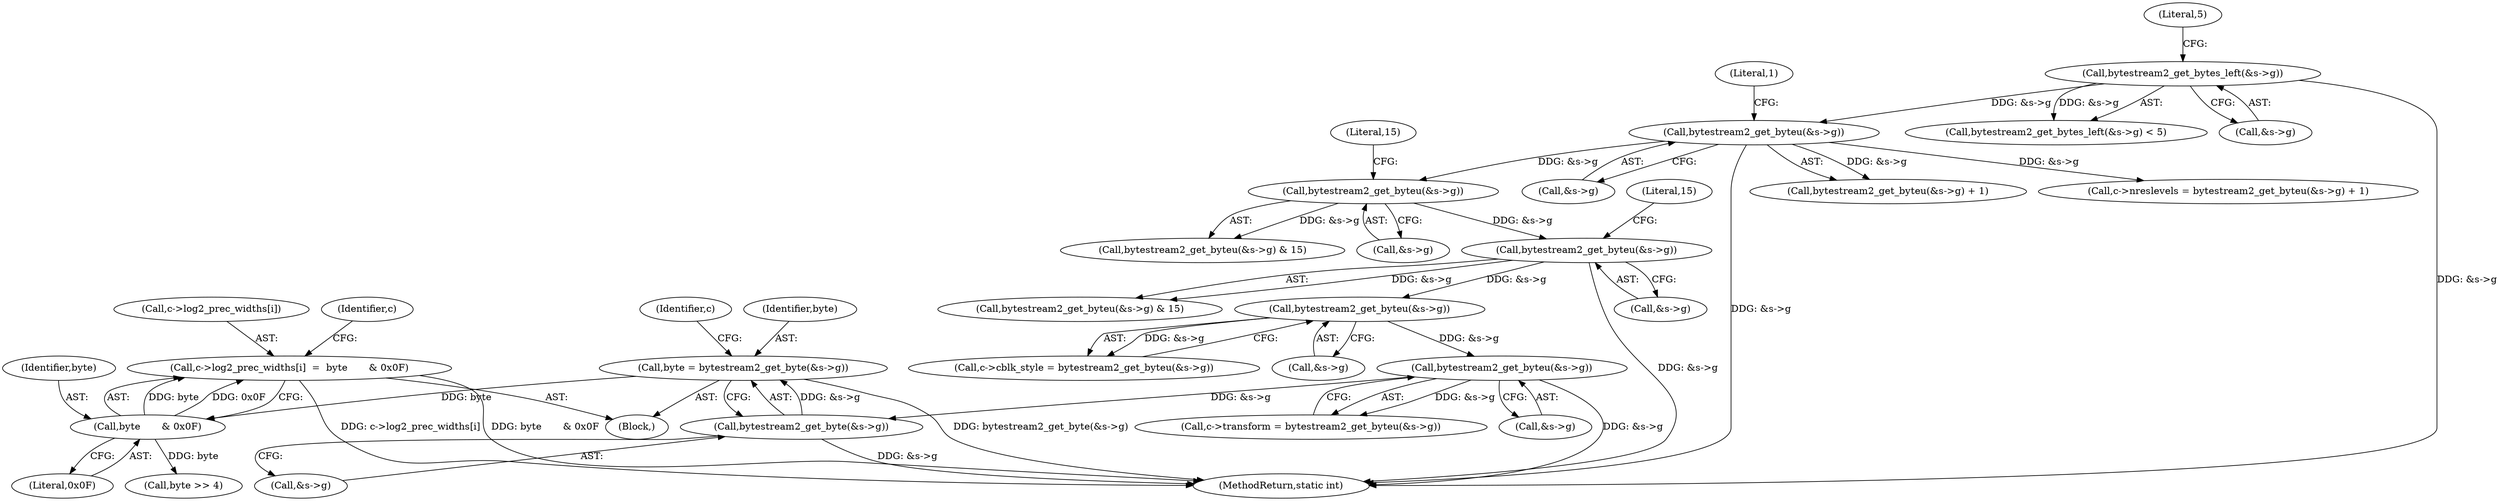 digraph "0_FFmpeg_a1b9004b768bef606ee98d417bceb9392ceb788d@array" {
"1000354" [label="(Call,c->log2_prec_widths[i]  =  byte       & 0x0F)"];
"1000360" [label="(Call,byte       & 0x0F)"];
"1000347" [label="(Call,byte = bytestream2_get_byte(&s->g))"];
"1000349" [label="(Call,bytestream2_get_byte(&s->g))"];
"1000303" [label="(Call,bytestream2_get_byteu(&s->g))"];
"1000278" [label="(Call,bytestream2_get_byteu(&s->g))"];
"1000216" [label="(Call,bytestream2_get_byteu(&s->g))"];
"1000203" [label="(Call,bytestream2_get_byteu(&s->g))"];
"1000130" [label="(Call,bytestream2_get_byteu(&s->g))"];
"1000117" [label="(Call,bytestream2_get_bytes_left(&s->g))"];
"1000346" [label="(Block,)"];
"1000204" [label="(Call,&s->g)"];
"1000208" [label="(Literal,15)"];
"1000349" [label="(Call,bytestream2_get_byte(&s->g))"];
"1000354" [label="(Call,c->log2_prec_widths[i]  =  byte       & 0x0F)"];
"1000216" [label="(Call,bytestream2_get_byteu(&s->g))"];
"1000360" [label="(Call,byte       & 0x0F)"];
"1000274" [label="(Call,c->cblk_style = bytestream2_get_byteu(&s->g))"];
"1000130" [label="(Call,bytestream2_get_byteu(&s->g))"];
"1000299" [label="(Call,c->transform = bytestream2_get_byteu(&s->g))"];
"1000221" [label="(Literal,15)"];
"1000303" [label="(Call,bytestream2_get_byteu(&s->g))"];
"1000202" [label="(Call,bytestream2_get_byteu(&s->g) & 15)"];
"1000357" [label="(Identifier,c)"];
"1000116" [label="(Call,bytestream2_get_bytes_left(&s->g) < 5)"];
"1000129" [label="(Call,bytestream2_get_byteu(&s->g) + 1)"];
"1000122" [label="(Literal,5)"];
"1000215" [label="(Call,bytestream2_get_byteu(&s->g) & 15)"];
"1000131" [label="(Call,&s->g)"];
"1000135" [label="(Literal,1)"];
"1000304" [label="(Call,&s->g)"];
"1000118" [label="(Call,&s->g)"];
"1000355" [label="(Call,c->log2_prec_widths[i])"];
"1000370" [label="(Call,byte >> 4)"];
"1000362" [label="(Literal,0x0F)"];
"1000117" [label="(Call,bytestream2_get_bytes_left(&s->g))"];
"1000217" [label="(Call,&s->g)"];
"1000347" [label="(Call,byte = bytestream2_get_byte(&s->g))"];
"1000203" [label="(Call,bytestream2_get_byteu(&s->g))"];
"1000361" [label="(Identifier,byte)"];
"1000350" [label="(Call,&s->g)"];
"1000348" [label="(Identifier,byte)"];
"1000366" [label="(Identifier,c)"];
"1000396" [label="(MethodReturn,static int)"];
"1000125" [label="(Call,c->nreslevels = bytestream2_get_byteu(&s->g) + 1)"];
"1000278" [label="(Call,bytestream2_get_byteu(&s->g))"];
"1000279" [label="(Call,&s->g)"];
"1000354" -> "1000346"  [label="AST: "];
"1000354" -> "1000360"  [label="CFG: "];
"1000355" -> "1000354"  [label="AST: "];
"1000360" -> "1000354"  [label="AST: "];
"1000366" -> "1000354"  [label="CFG: "];
"1000354" -> "1000396"  [label="DDG: byte       & 0x0F"];
"1000354" -> "1000396"  [label="DDG: c->log2_prec_widths[i]"];
"1000360" -> "1000354"  [label="DDG: byte"];
"1000360" -> "1000354"  [label="DDG: 0x0F"];
"1000360" -> "1000362"  [label="CFG: "];
"1000361" -> "1000360"  [label="AST: "];
"1000362" -> "1000360"  [label="AST: "];
"1000347" -> "1000360"  [label="DDG: byte"];
"1000360" -> "1000370"  [label="DDG: byte"];
"1000347" -> "1000346"  [label="AST: "];
"1000347" -> "1000349"  [label="CFG: "];
"1000348" -> "1000347"  [label="AST: "];
"1000349" -> "1000347"  [label="AST: "];
"1000357" -> "1000347"  [label="CFG: "];
"1000347" -> "1000396"  [label="DDG: bytestream2_get_byte(&s->g)"];
"1000349" -> "1000347"  [label="DDG: &s->g"];
"1000349" -> "1000350"  [label="CFG: "];
"1000350" -> "1000349"  [label="AST: "];
"1000349" -> "1000396"  [label="DDG: &s->g"];
"1000303" -> "1000349"  [label="DDG: &s->g"];
"1000303" -> "1000299"  [label="AST: "];
"1000303" -> "1000304"  [label="CFG: "];
"1000304" -> "1000303"  [label="AST: "];
"1000299" -> "1000303"  [label="CFG: "];
"1000303" -> "1000396"  [label="DDG: &s->g"];
"1000303" -> "1000299"  [label="DDG: &s->g"];
"1000278" -> "1000303"  [label="DDG: &s->g"];
"1000278" -> "1000274"  [label="AST: "];
"1000278" -> "1000279"  [label="CFG: "];
"1000279" -> "1000278"  [label="AST: "];
"1000274" -> "1000278"  [label="CFG: "];
"1000278" -> "1000274"  [label="DDG: &s->g"];
"1000216" -> "1000278"  [label="DDG: &s->g"];
"1000216" -> "1000215"  [label="AST: "];
"1000216" -> "1000217"  [label="CFG: "];
"1000217" -> "1000216"  [label="AST: "];
"1000221" -> "1000216"  [label="CFG: "];
"1000216" -> "1000396"  [label="DDG: &s->g"];
"1000216" -> "1000215"  [label="DDG: &s->g"];
"1000203" -> "1000216"  [label="DDG: &s->g"];
"1000203" -> "1000202"  [label="AST: "];
"1000203" -> "1000204"  [label="CFG: "];
"1000204" -> "1000203"  [label="AST: "];
"1000208" -> "1000203"  [label="CFG: "];
"1000203" -> "1000202"  [label="DDG: &s->g"];
"1000130" -> "1000203"  [label="DDG: &s->g"];
"1000130" -> "1000129"  [label="AST: "];
"1000130" -> "1000131"  [label="CFG: "];
"1000131" -> "1000130"  [label="AST: "];
"1000135" -> "1000130"  [label="CFG: "];
"1000130" -> "1000396"  [label="DDG: &s->g"];
"1000130" -> "1000125"  [label="DDG: &s->g"];
"1000130" -> "1000129"  [label="DDG: &s->g"];
"1000117" -> "1000130"  [label="DDG: &s->g"];
"1000117" -> "1000116"  [label="AST: "];
"1000117" -> "1000118"  [label="CFG: "];
"1000118" -> "1000117"  [label="AST: "];
"1000122" -> "1000117"  [label="CFG: "];
"1000117" -> "1000396"  [label="DDG: &s->g"];
"1000117" -> "1000116"  [label="DDG: &s->g"];
}
